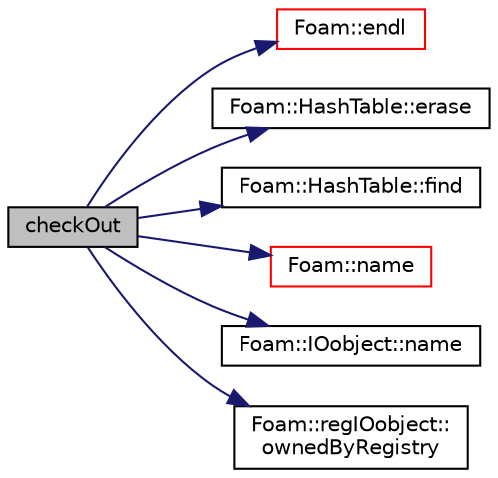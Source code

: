 digraph "checkOut"
{
  bgcolor="transparent";
  edge [fontname="Helvetica",fontsize="10",labelfontname="Helvetica",labelfontsize="10"];
  node [fontname="Helvetica",fontsize="10",shape=record];
  rankdir="LR";
  Node3989 [label="checkOut",height=0.2,width=0.4,color="black", fillcolor="grey75", style="filled", fontcolor="black"];
  Node3989 -> Node3990 [color="midnightblue",fontsize="10",style="solid",fontname="Helvetica"];
  Node3990 [label="Foam::endl",height=0.2,width=0.4,color="red",URL="$a21851.html#a2db8fe02a0d3909e9351bb4275b23ce4",tooltip="Add newline and flush stream. "];
  Node3989 -> Node3992 [color="midnightblue",fontsize="10",style="solid",fontname="Helvetica"];
  Node3992 [label="Foam::HashTable::erase",height=0.2,width=0.4,color="black",URL="$a26841.html#a12d8ea138d4886b42bc135cd082652c7",tooltip="Erase a hashedEntry specified by given iterator. "];
  Node3989 -> Node3993 [color="midnightblue",fontsize="10",style="solid",fontname="Helvetica"];
  Node3993 [label="Foam::HashTable::find",height=0.2,width=0.4,color="black",URL="$a26841.html#a76b2c74ebd9f33fa9f76261b027ffc11",tooltip="Find and return an iterator set at the hashedEntry. "];
  Node3989 -> Node3994 [color="midnightblue",fontsize="10",style="solid",fontname="Helvetica"];
  Node3994 [label="Foam::name",height=0.2,width=0.4,color="red",URL="$a21851.html#adcb0df2bd4953cb6bb390272d8263c3a",tooltip="Return a string representation of a complex. "];
  Node3989 -> Node3997 [color="midnightblue",fontsize="10",style="solid",fontname="Helvetica"];
  Node3997 [label="Foam::IOobject::name",height=0.2,width=0.4,color="black",URL="$a27249.html#acc80e00a8ac919288fb55bd14cc88bf6",tooltip="Return name. "];
  Node3989 -> Node3998 [color="midnightblue",fontsize="10",style="solid",fontname="Helvetica"];
  Node3998 [label="Foam::regIOobject::\lownedByRegistry",height=0.2,width=0.4,color="black",URL="$a27441.html#a19745faee331d71caeb4ff13470b8203",tooltip="Is this object owned by the registry? "];
}
